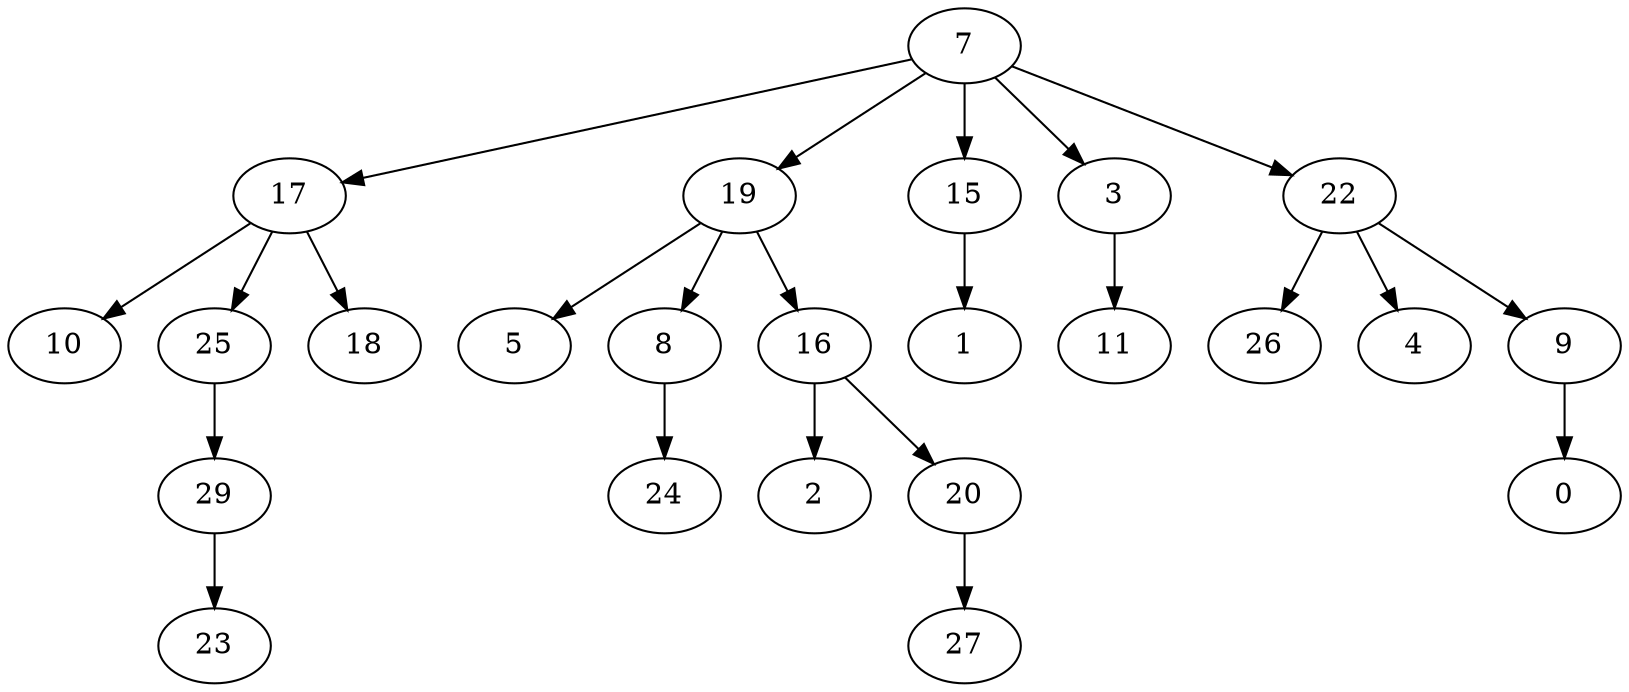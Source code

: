 digraph grafoErdosRenyi_n_30_m_30_BFS_7 {
7;
17;
19;
15;
3;
22;
10;
25;
18;
5;
8;
16;
1;
11;
26;
4;
9;
29;
24;
2;
20;
0;
23;
27;
7 -> 17;
7 -> 19;
7 -> 15;
7 -> 3;
7 -> 22;
17 -> 10;
17 -> 25;
17 -> 18;
19 -> 5;
19 -> 8;
19 -> 16;
15 -> 1;
3 -> 11;
22 -> 26;
22 -> 4;
22 -> 9;
25 -> 29;
8 -> 24;
16 -> 2;
16 -> 20;
9 -> 0;
29 -> 23;
20 -> 27;
}